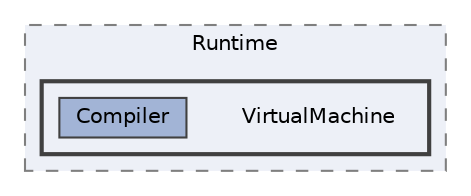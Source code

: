 digraph "src/BadScript2/Runtime/VirtualMachine"
{
 // LATEX_PDF_SIZE
  bgcolor="transparent";
  edge [fontname=Helvetica,fontsize=10,labelfontname=Helvetica,labelfontsize=10];
  node [fontname=Helvetica,fontsize=10,shape=box,height=0.2,width=0.4];
  compound=true
  subgraph clusterdir_6658744b4fac2b7f3aa26e3064ca232d {
    graph [ bgcolor="#edf0f7", pencolor="grey50", label="Runtime", fontname=Helvetica,fontsize=10 style="filled,dashed", URL="dir_6658744b4fac2b7f3aa26e3064ca232d.html",tooltip=""]
  subgraph clusterdir_2f6ea992a5dcfd262722e6d7216c42b8 {
    graph [ bgcolor="#edf0f7", pencolor="grey25", label="", fontname=Helvetica,fontsize=10 style="filled,bold", URL="dir_2f6ea992a5dcfd262722e6d7216c42b8.html",tooltip=""]
    dir_2f6ea992a5dcfd262722e6d7216c42b8 [shape=plaintext, label="VirtualMachine"];
  dir_4e1422a7df9947e43159dffc34107fbf [label="Compiler", fillcolor="#a2b4d6", color="grey25", style="filled", URL="dir_4e1422a7df9947e43159dffc34107fbf.html",tooltip=""];
  }
  }
}
